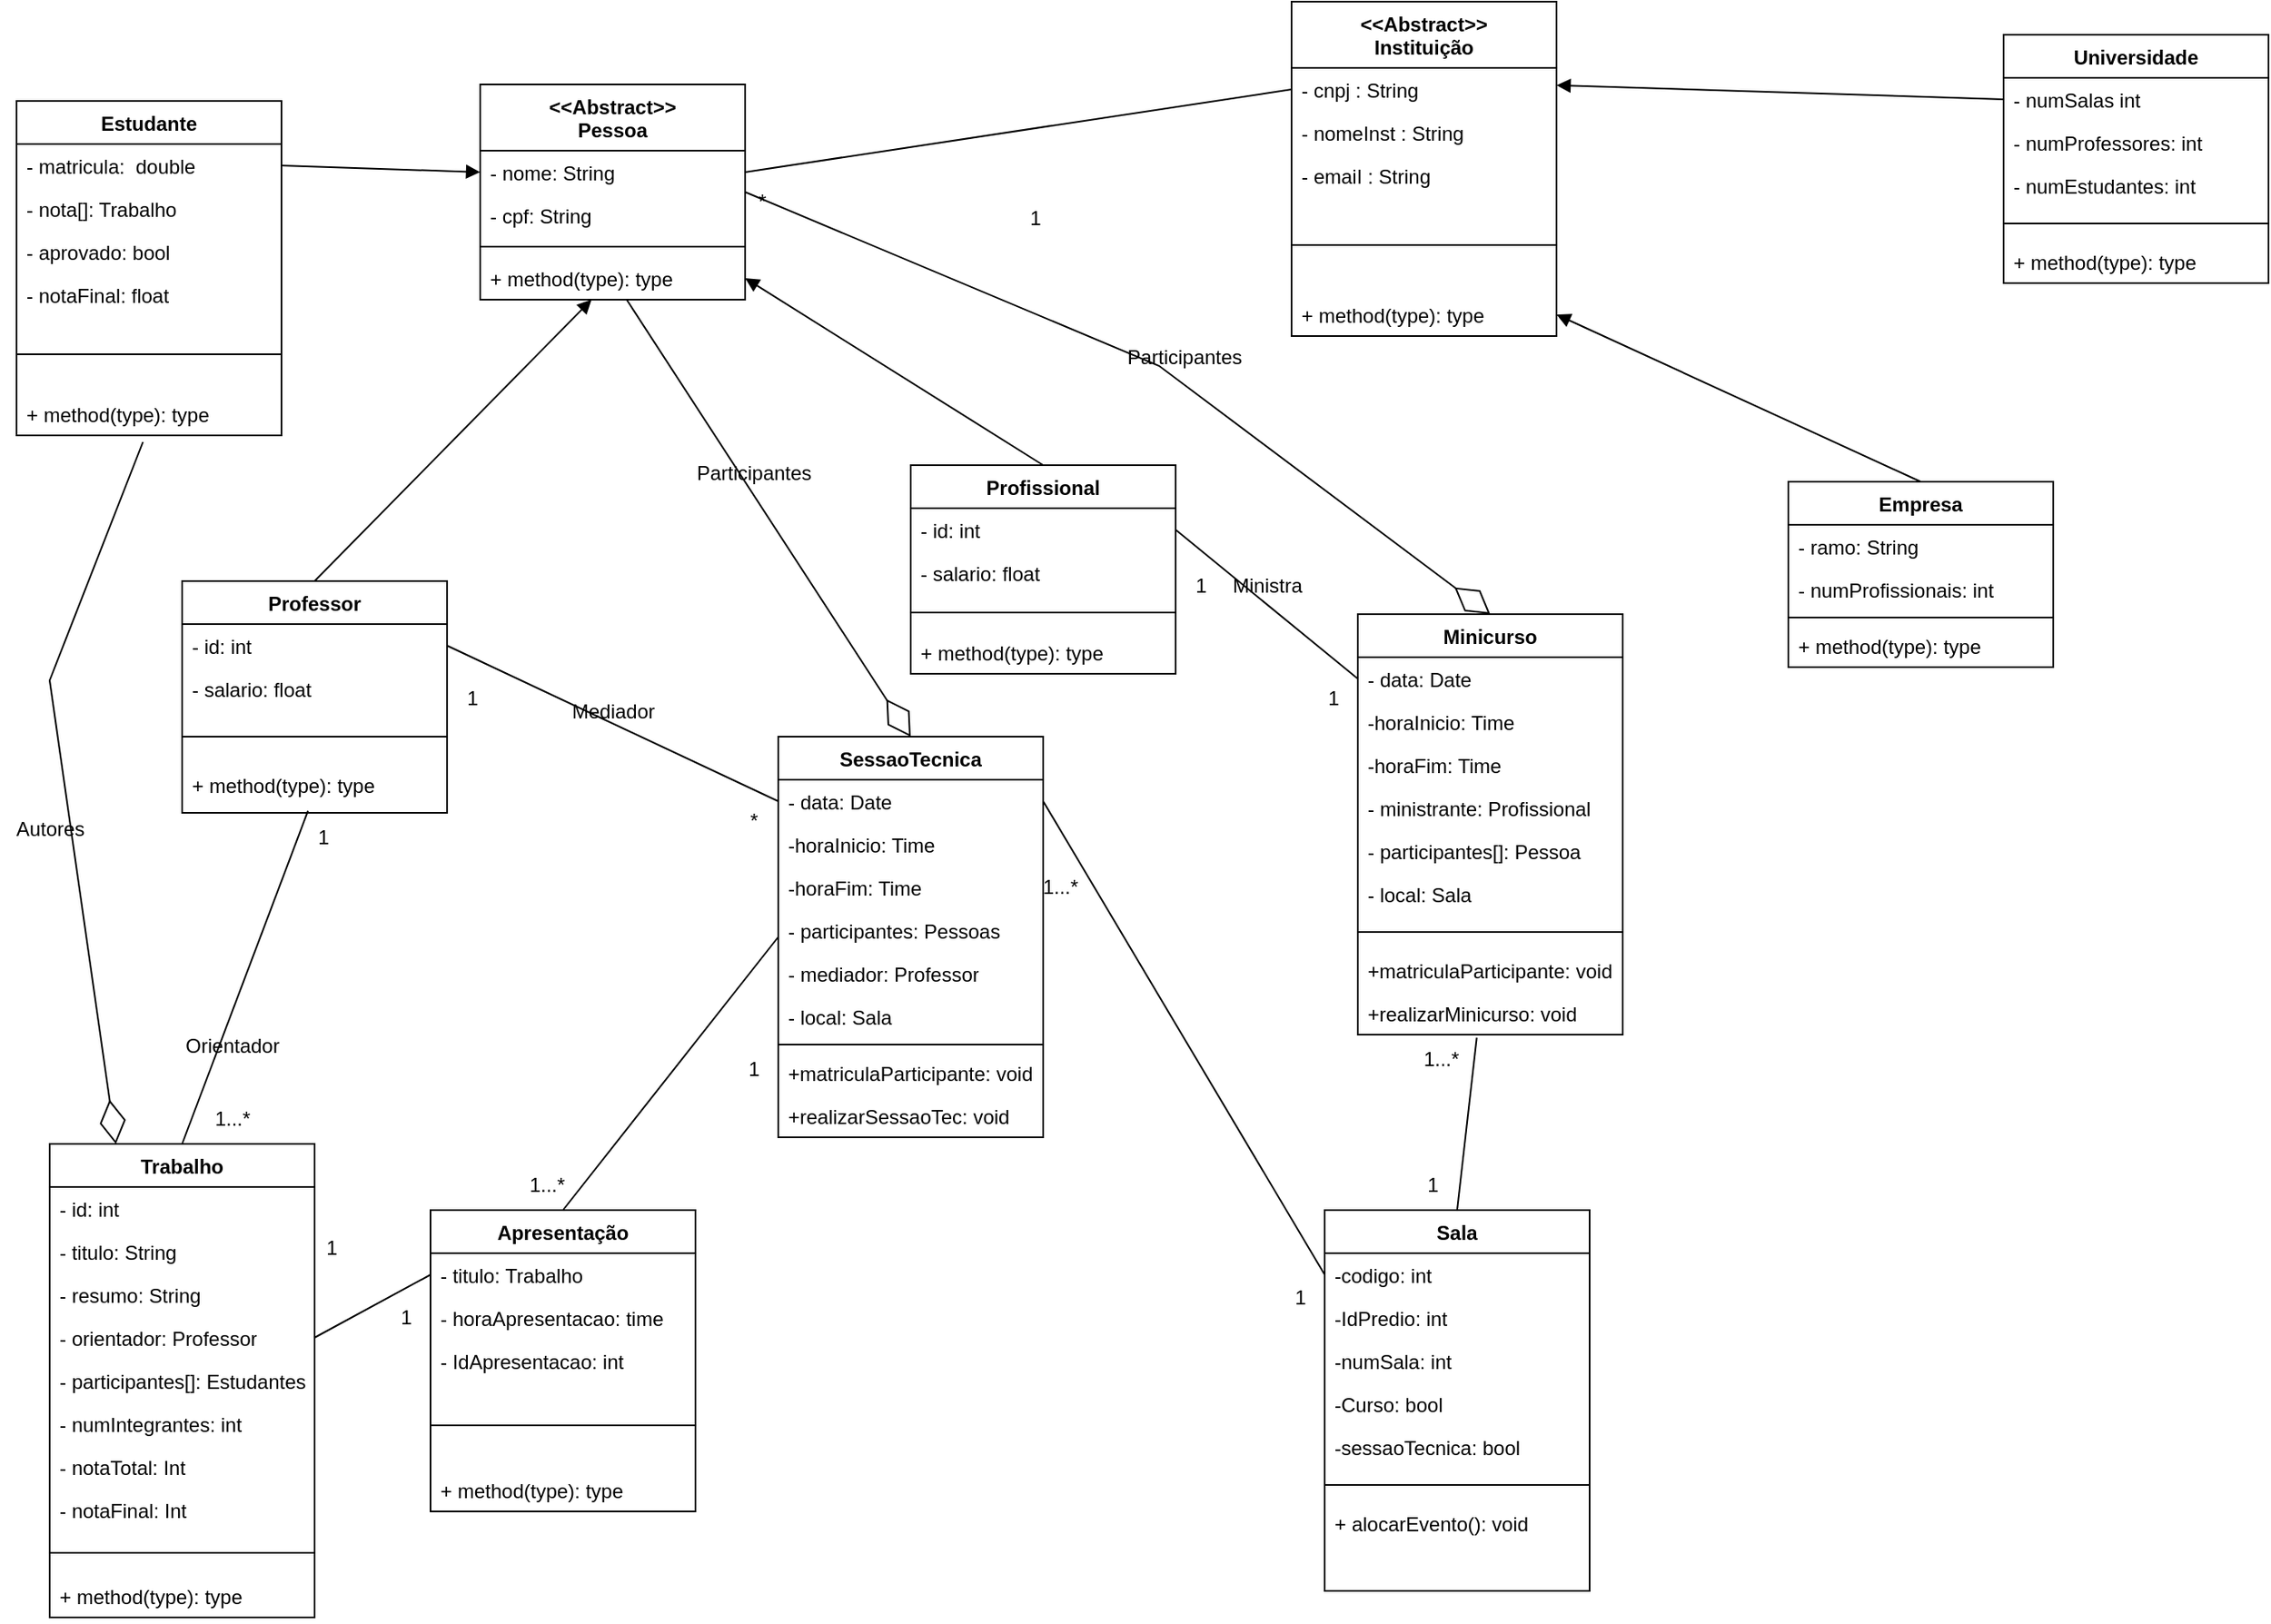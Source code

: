 <mxfile version="22.0.2" type="device">
  <diagram name="Page-1" id="eTLVjmlA0gTimV1xpl0i">
    <mxGraphModel dx="862" dy="397" grid="1" gridSize="10" guides="1" tooltips="1" connect="1" arrows="1" fold="1" page="1" pageScale="1" pageWidth="850" pageHeight="1100" math="0" shadow="0">
      <root>
        <mxCell id="0" />
        <mxCell id="1" parent="0" />
        <mxCell id="lIYE2rLKC7FHEJGWnlI1-2" value="&amp;lt;&amp;lt;Abstract&amp;gt;&amp;gt;&lt;br&gt;Pessoa" style="swimlane;fontStyle=1;align=center;verticalAlign=top;childLayout=stackLayout;horizontal=1;startSize=40;horizontalStack=0;resizeParent=1;resizeParentMax=0;resizeLast=0;collapsible=1;marginBottom=0;whiteSpace=wrap;html=1;" parent="1" vertex="1">
          <mxGeometry x="290" y="70" width="160" height="130" as="geometry" />
        </mxCell>
        <mxCell id="lIYE2rLKC7FHEJGWnlI1-3" value="- nome: String" style="text;strokeColor=none;fillColor=none;align=left;verticalAlign=top;spacingLeft=4;spacingRight=4;overflow=hidden;rotatable=0;points=[[0,0.5],[1,0.5]];portConstraint=eastwest;whiteSpace=wrap;html=1;" parent="lIYE2rLKC7FHEJGWnlI1-2" vertex="1">
          <mxGeometry y="40" width="160" height="26" as="geometry" />
        </mxCell>
        <mxCell id="lIYE2rLKC7FHEJGWnlI1-105" value="- cpf: String" style="text;strokeColor=none;fillColor=none;align=left;verticalAlign=top;spacingLeft=4;spacingRight=4;overflow=hidden;rotatable=0;points=[[0,0.5],[1,0.5]];portConstraint=eastwest;whiteSpace=wrap;html=1;" parent="lIYE2rLKC7FHEJGWnlI1-2" vertex="1">
          <mxGeometry y="66" width="160" height="26" as="geometry" />
        </mxCell>
        <mxCell id="lIYE2rLKC7FHEJGWnlI1-4" value="" style="line;strokeWidth=1;fillColor=none;align=left;verticalAlign=middle;spacingTop=-1;spacingLeft=3;spacingRight=3;rotatable=0;labelPosition=right;points=[];portConstraint=eastwest;strokeColor=inherit;" parent="lIYE2rLKC7FHEJGWnlI1-2" vertex="1">
          <mxGeometry y="92" width="160" height="12" as="geometry" />
        </mxCell>
        <mxCell id="lIYE2rLKC7FHEJGWnlI1-5" value="+ method(type): type" style="text;strokeColor=none;fillColor=none;align=left;verticalAlign=top;spacingLeft=4;spacingRight=4;overflow=hidden;rotatable=0;points=[[0,0.5],[1,0.5]];portConstraint=eastwest;whiteSpace=wrap;html=1;" parent="lIYE2rLKC7FHEJGWnlI1-2" vertex="1">
          <mxGeometry y="104" width="160" height="26" as="geometry" />
        </mxCell>
        <mxCell id="lIYE2rLKC7FHEJGWnlI1-6" value="Professor" style="swimlane;fontStyle=1;align=center;verticalAlign=top;childLayout=stackLayout;horizontal=1;startSize=26;horizontalStack=0;resizeParent=1;resizeParentMax=0;resizeLast=0;collapsible=1;marginBottom=0;whiteSpace=wrap;html=1;" parent="1" vertex="1">
          <mxGeometry x="110" y="370" width="160" height="140" as="geometry" />
        </mxCell>
        <mxCell id="lIYE2rLKC7FHEJGWnlI1-7" value="- id: int" style="text;strokeColor=none;fillColor=none;align=left;verticalAlign=top;spacingLeft=4;spacingRight=4;overflow=hidden;rotatable=0;points=[[0,0.5],[1,0.5]];portConstraint=eastwest;whiteSpace=wrap;html=1;" parent="lIYE2rLKC7FHEJGWnlI1-6" vertex="1">
          <mxGeometry y="26" width="160" height="26" as="geometry" />
        </mxCell>
        <mxCell id="lIYE2rLKC7FHEJGWnlI1-109" value="- salario: float" style="text;strokeColor=none;fillColor=none;align=left;verticalAlign=top;spacingLeft=4;spacingRight=4;overflow=hidden;rotatable=0;points=[[0,0.5],[1,0.5]];portConstraint=eastwest;whiteSpace=wrap;html=1;" parent="lIYE2rLKC7FHEJGWnlI1-6" vertex="1">
          <mxGeometry y="52" width="160" height="26" as="geometry" />
        </mxCell>
        <mxCell id="lIYE2rLKC7FHEJGWnlI1-8" value="" style="line;strokeWidth=1;fillColor=none;align=left;verticalAlign=middle;spacingTop=-1;spacingLeft=3;spacingRight=3;rotatable=0;labelPosition=right;points=[];portConstraint=eastwest;strokeColor=inherit;" parent="lIYE2rLKC7FHEJGWnlI1-6" vertex="1">
          <mxGeometry y="78" width="160" height="32" as="geometry" />
        </mxCell>
        <mxCell id="lIYE2rLKC7FHEJGWnlI1-9" value="+ method(type): type" style="text;strokeColor=none;fillColor=none;align=left;verticalAlign=top;spacingLeft=4;spacingRight=4;overflow=hidden;rotatable=0;points=[[0,0.5],[1,0.5]];portConstraint=eastwest;whiteSpace=wrap;html=1;" parent="lIYE2rLKC7FHEJGWnlI1-6" vertex="1">
          <mxGeometry y="110" width="160" height="30" as="geometry" />
        </mxCell>
        <mxCell id="lIYE2rLKC7FHEJGWnlI1-10" value="Profissional" style="swimlane;fontStyle=1;align=center;verticalAlign=top;childLayout=stackLayout;horizontal=1;startSize=26;horizontalStack=0;resizeParent=1;resizeParentMax=0;resizeLast=0;collapsible=1;marginBottom=0;whiteSpace=wrap;html=1;" parent="1" vertex="1">
          <mxGeometry x="550" y="300" width="160" height="126" as="geometry" />
        </mxCell>
        <mxCell id="lIYE2rLKC7FHEJGWnlI1-11" value="- id: int" style="text;strokeColor=none;fillColor=none;align=left;verticalAlign=top;spacingLeft=4;spacingRight=4;overflow=hidden;rotatable=0;points=[[0,0.5],[1,0.5]];portConstraint=eastwest;whiteSpace=wrap;html=1;" parent="lIYE2rLKC7FHEJGWnlI1-10" vertex="1">
          <mxGeometry y="26" width="160" height="26" as="geometry" />
        </mxCell>
        <mxCell id="lIYE2rLKC7FHEJGWnlI1-128" value="- salario: float" style="text;strokeColor=none;fillColor=none;align=left;verticalAlign=top;spacingLeft=4;spacingRight=4;overflow=hidden;rotatable=0;points=[[0,0.5],[1,0.5]];portConstraint=eastwest;whiteSpace=wrap;html=1;" parent="lIYE2rLKC7FHEJGWnlI1-10" vertex="1">
          <mxGeometry y="52" width="160" height="26" as="geometry" />
        </mxCell>
        <mxCell id="lIYE2rLKC7FHEJGWnlI1-12" value="" style="line;strokeWidth=1;fillColor=none;align=left;verticalAlign=middle;spacingTop=-1;spacingLeft=3;spacingRight=3;rotatable=0;labelPosition=right;points=[];portConstraint=eastwest;strokeColor=inherit;" parent="lIYE2rLKC7FHEJGWnlI1-10" vertex="1">
          <mxGeometry y="78" width="160" height="22" as="geometry" />
        </mxCell>
        <mxCell id="lIYE2rLKC7FHEJGWnlI1-13" value="+ method(type): type" style="text;strokeColor=none;fillColor=none;align=left;verticalAlign=top;spacingLeft=4;spacingRight=4;overflow=hidden;rotatable=0;points=[[0,0.5],[1,0.5]];portConstraint=eastwest;whiteSpace=wrap;html=1;" parent="lIYE2rLKC7FHEJGWnlI1-10" vertex="1">
          <mxGeometry y="100" width="160" height="26" as="geometry" />
        </mxCell>
        <mxCell id="lIYE2rLKC7FHEJGWnlI1-14" value="Universidade" style="swimlane;fontStyle=1;align=center;verticalAlign=top;childLayout=stackLayout;horizontal=1;startSize=26;horizontalStack=0;resizeParent=1;resizeParentMax=0;resizeLast=0;collapsible=1;marginBottom=0;whiteSpace=wrap;html=1;" parent="1" vertex="1">
          <mxGeometry x="1210" y="40" width="160" height="150" as="geometry" />
        </mxCell>
        <mxCell id="lIYE2rLKC7FHEJGWnlI1-15" value="- numSalas int" style="text;strokeColor=none;fillColor=none;align=left;verticalAlign=top;spacingLeft=4;spacingRight=4;overflow=hidden;rotatable=0;points=[[0,0.5],[1,0.5]];portConstraint=eastwest;whiteSpace=wrap;html=1;" parent="lIYE2rLKC7FHEJGWnlI1-14" vertex="1">
          <mxGeometry y="26" width="160" height="26" as="geometry" />
        </mxCell>
        <mxCell id="dNc6Di38Mwx5fTv3wWTV-5" value="- numProfessores: int" style="text;strokeColor=none;fillColor=none;align=left;verticalAlign=top;spacingLeft=4;spacingRight=4;overflow=hidden;rotatable=0;points=[[0,0.5],[1,0.5]];portConstraint=eastwest;whiteSpace=wrap;html=1;" vertex="1" parent="lIYE2rLKC7FHEJGWnlI1-14">
          <mxGeometry y="52" width="160" height="26" as="geometry" />
        </mxCell>
        <mxCell id="dNc6Di38Mwx5fTv3wWTV-8" value="- numEstudantes: int" style="text;strokeColor=none;fillColor=none;align=left;verticalAlign=top;spacingLeft=4;spacingRight=4;overflow=hidden;rotatable=0;points=[[0,0.5],[1,0.5]];portConstraint=eastwest;whiteSpace=wrap;html=1;" vertex="1" parent="lIYE2rLKC7FHEJGWnlI1-14">
          <mxGeometry y="78" width="160" height="26" as="geometry" />
        </mxCell>
        <mxCell id="lIYE2rLKC7FHEJGWnlI1-16" value="" style="line;strokeWidth=1;fillColor=none;align=left;verticalAlign=middle;spacingTop=-1;spacingLeft=3;spacingRight=3;rotatable=0;labelPosition=right;points=[];portConstraint=eastwest;strokeColor=inherit;" parent="lIYE2rLKC7FHEJGWnlI1-14" vertex="1">
          <mxGeometry y="104" width="160" height="20" as="geometry" />
        </mxCell>
        <mxCell id="lIYE2rLKC7FHEJGWnlI1-17" value="+ method(type): type" style="text;strokeColor=none;fillColor=none;align=left;verticalAlign=top;spacingLeft=4;spacingRight=4;overflow=hidden;rotatable=0;points=[[0,0.5],[1,0.5]];portConstraint=eastwest;whiteSpace=wrap;html=1;" parent="lIYE2rLKC7FHEJGWnlI1-14" vertex="1">
          <mxGeometry y="124" width="160" height="26" as="geometry" />
        </mxCell>
        <mxCell id="lIYE2rLKC7FHEJGWnlI1-18" value="Minicurso" style="swimlane;fontStyle=1;align=center;verticalAlign=top;childLayout=stackLayout;horizontal=1;startSize=26;horizontalStack=0;resizeParent=1;resizeParentMax=0;resizeLast=0;collapsible=1;marginBottom=0;whiteSpace=wrap;html=1;" parent="1" vertex="1">
          <mxGeometry x="820" y="390" width="160" height="254" as="geometry" />
        </mxCell>
        <mxCell id="lIYE2rLKC7FHEJGWnlI1-129" value="- data: Date" style="text;strokeColor=none;fillColor=none;align=left;verticalAlign=top;spacingLeft=4;spacingRight=4;overflow=hidden;rotatable=0;points=[[0,0.5],[1,0.5]];portConstraint=eastwest;whiteSpace=wrap;html=1;" parent="lIYE2rLKC7FHEJGWnlI1-18" vertex="1">
          <mxGeometry y="26" width="160" height="26" as="geometry" />
        </mxCell>
        <mxCell id="lIYE2rLKC7FHEJGWnlI1-130" value="-horaInicio: Time" style="text;strokeColor=none;fillColor=none;align=left;verticalAlign=top;spacingLeft=4;spacingRight=4;overflow=hidden;rotatable=0;points=[[0,0.5],[1,0.5]];portConstraint=eastwest;whiteSpace=wrap;html=1;" parent="lIYE2rLKC7FHEJGWnlI1-18" vertex="1">
          <mxGeometry y="52" width="160" height="26" as="geometry" />
        </mxCell>
        <mxCell id="lIYE2rLKC7FHEJGWnlI1-131" value="-horaFim: Time" style="text;strokeColor=none;fillColor=none;align=left;verticalAlign=top;spacingLeft=4;spacingRight=4;overflow=hidden;rotatable=0;points=[[0,0.5],[1,0.5]];portConstraint=eastwest;whiteSpace=wrap;html=1;" parent="lIYE2rLKC7FHEJGWnlI1-18" vertex="1">
          <mxGeometry y="78" width="160" height="26" as="geometry" />
        </mxCell>
        <mxCell id="lIYE2rLKC7FHEJGWnlI1-132" value="- ministrante: Profissional" style="text;strokeColor=none;fillColor=none;align=left;verticalAlign=top;spacingLeft=4;spacingRight=4;overflow=hidden;rotatable=0;points=[[0,0.5],[1,0.5]];portConstraint=eastwest;whiteSpace=wrap;html=1;" parent="lIYE2rLKC7FHEJGWnlI1-18" vertex="1">
          <mxGeometry y="104" width="160" height="26" as="geometry" />
        </mxCell>
        <mxCell id="lIYE2rLKC7FHEJGWnlI1-133" value="- participantes[]: Pessoa" style="text;strokeColor=none;fillColor=none;align=left;verticalAlign=top;spacingLeft=4;spacingRight=4;overflow=hidden;rotatable=0;points=[[0,0.5],[1,0.5]];portConstraint=eastwest;whiteSpace=wrap;html=1;" parent="lIYE2rLKC7FHEJGWnlI1-18" vertex="1">
          <mxGeometry y="130" width="160" height="26" as="geometry" />
        </mxCell>
        <mxCell id="dNc6Di38Mwx5fTv3wWTV-13" value="- local: Sala" style="text;strokeColor=none;fillColor=none;align=left;verticalAlign=top;spacingLeft=4;spacingRight=4;overflow=hidden;rotatable=0;points=[[0,0.5],[1,0.5]];portConstraint=eastwest;whiteSpace=wrap;html=1;" vertex="1" parent="lIYE2rLKC7FHEJGWnlI1-18">
          <mxGeometry y="156" width="160" height="26" as="geometry" />
        </mxCell>
        <mxCell id="lIYE2rLKC7FHEJGWnlI1-20" value="" style="line;strokeWidth=1;fillColor=none;align=left;verticalAlign=middle;spacingTop=-1;spacingLeft=3;spacingRight=3;rotatable=0;labelPosition=right;points=[];portConstraint=eastwest;strokeColor=inherit;" parent="lIYE2rLKC7FHEJGWnlI1-18" vertex="1">
          <mxGeometry y="182" width="160" height="20" as="geometry" />
        </mxCell>
        <mxCell id="lIYE2rLKC7FHEJGWnlI1-21" value="+matriculaParticipante: void" style="text;strokeColor=none;fillColor=none;align=left;verticalAlign=top;spacingLeft=4;spacingRight=4;overflow=hidden;rotatable=0;points=[[0,0.5],[1,0.5]];portConstraint=eastwest;whiteSpace=wrap;html=1;" parent="lIYE2rLKC7FHEJGWnlI1-18" vertex="1">
          <mxGeometry y="202" width="160" height="26" as="geometry" />
        </mxCell>
        <mxCell id="dNc6Di38Mwx5fTv3wWTV-10" value="+realizarMinicurso: void" style="text;strokeColor=none;fillColor=none;align=left;verticalAlign=top;spacingLeft=4;spacingRight=4;overflow=hidden;rotatable=0;points=[[0,0.5],[1,0.5]];portConstraint=eastwest;whiteSpace=wrap;html=1;" vertex="1" parent="lIYE2rLKC7FHEJGWnlI1-18">
          <mxGeometry y="228" width="160" height="26" as="geometry" />
        </mxCell>
        <mxCell id="lIYE2rLKC7FHEJGWnlI1-22" value="Sala" style="swimlane;fontStyle=1;align=center;verticalAlign=top;childLayout=stackLayout;horizontal=1;startSize=26;horizontalStack=0;resizeParent=1;resizeParentMax=0;resizeLast=0;collapsible=1;marginBottom=0;whiteSpace=wrap;html=1;" parent="1" vertex="1">
          <mxGeometry x="800" y="750" width="160" height="230" as="geometry" />
        </mxCell>
        <mxCell id="lIYE2rLKC7FHEJGWnlI1-23" value="-codigo: int" style="text;strokeColor=none;fillColor=none;align=left;verticalAlign=top;spacingLeft=4;spacingRight=4;overflow=hidden;rotatable=0;points=[[0,0.5],[1,0.5]];portConstraint=eastwest;whiteSpace=wrap;html=1;" parent="lIYE2rLKC7FHEJGWnlI1-22" vertex="1">
          <mxGeometry y="26" width="160" height="26" as="geometry" />
        </mxCell>
        <mxCell id="dNc6Di38Mwx5fTv3wWTV-1" value="-IdPredio: int" style="text;strokeColor=none;fillColor=none;align=left;verticalAlign=top;spacingLeft=4;spacingRight=4;overflow=hidden;rotatable=0;points=[[0,0.5],[1,0.5]];portConstraint=eastwest;whiteSpace=wrap;html=1;" vertex="1" parent="lIYE2rLKC7FHEJGWnlI1-22">
          <mxGeometry y="52" width="160" height="26" as="geometry" />
        </mxCell>
        <mxCell id="dNc6Di38Mwx5fTv3wWTV-15" value="-numSala: int" style="text;strokeColor=none;fillColor=none;align=left;verticalAlign=top;spacingLeft=4;spacingRight=4;overflow=hidden;rotatable=0;points=[[0,0.5],[1,0.5]];portConstraint=eastwest;whiteSpace=wrap;html=1;" vertex="1" parent="lIYE2rLKC7FHEJGWnlI1-22">
          <mxGeometry y="78" width="160" height="26" as="geometry" />
        </mxCell>
        <mxCell id="dNc6Di38Mwx5fTv3wWTV-3" value="-Curso: bool" style="text;strokeColor=none;fillColor=none;align=left;verticalAlign=top;spacingLeft=4;spacingRight=4;overflow=hidden;rotatable=0;points=[[0,0.5],[1,0.5]];portConstraint=eastwest;whiteSpace=wrap;html=1;" vertex="1" parent="lIYE2rLKC7FHEJGWnlI1-22">
          <mxGeometry y="104" width="160" height="26" as="geometry" />
        </mxCell>
        <mxCell id="dNc6Di38Mwx5fTv3wWTV-12" value="-sessaoTecnica: bool" style="text;strokeColor=none;fillColor=none;align=left;verticalAlign=top;spacingLeft=4;spacingRight=4;overflow=hidden;rotatable=0;points=[[0,0.5],[1,0.5]];portConstraint=eastwest;whiteSpace=wrap;html=1;" vertex="1" parent="lIYE2rLKC7FHEJGWnlI1-22">
          <mxGeometry y="130" width="160" height="26" as="geometry" />
        </mxCell>
        <mxCell id="lIYE2rLKC7FHEJGWnlI1-24" value="" style="line;strokeWidth=1;fillColor=none;align=left;verticalAlign=middle;spacingTop=-1;spacingLeft=3;spacingRight=3;rotatable=0;labelPosition=right;points=[];portConstraint=eastwest;strokeColor=inherit;" parent="lIYE2rLKC7FHEJGWnlI1-22" vertex="1">
          <mxGeometry y="156" width="160" height="20" as="geometry" />
        </mxCell>
        <mxCell id="lIYE2rLKC7FHEJGWnlI1-25" value="+ alocarEvento(): void" style="text;strokeColor=none;fillColor=none;align=left;verticalAlign=top;spacingLeft=4;spacingRight=4;overflow=hidden;rotatable=0;points=[[0,0.5],[1,0.5]];portConstraint=eastwest;whiteSpace=wrap;html=1;" parent="lIYE2rLKC7FHEJGWnlI1-22" vertex="1">
          <mxGeometry y="176" width="160" height="54" as="geometry" />
        </mxCell>
        <mxCell id="lIYE2rLKC7FHEJGWnlI1-26" value="Empresa" style="swimlane;fontStyle=1;align=center;verticalAlign=top;childLayout=stackLayout;horizontal=1;startSize=26;horizontalStack=0;resizeParent=1;resizeParentMax=0;resizeLast=0;collapsible=1;marginBottom=0;whiteSpace=wrap;html=1;" parent="1" vertex="1">
          <mxGeometry x="1080" y="310" width="160" height="112" as="geometry" />
        </mxCell>
        <mxCell id="lIYE2rLKC7FHEJGWnlI1-27" value="- ramo: String" style="text;strokeColor=none;fillColor=none;align=left;verticalAlign=top;spacingLeft=4;spacingRight=4;overflow=hidden;rotatable=0;points=[[0,0.5],[1,0.5]];portConstraint=eastwest;whiteSpace=wrap;html=1;" parent="lIYE2rLKC7FHEJGWnlI1-26" vertex="1">
          <mxGeometry y="26" width="160" height="26" as="geometry" />
        </mxCell>
        <mxCell id="dNc6Di38Mwx5fTv3wWTV-9" value="- numProfissionais: int" style="text;strokeColor=none;fillColor=none;align=left;verticalAlign=top;spacingLeft=4;spacingRight=4;overflow=hidden;rotatable=0;points=[[0,0.5],[1,0.5]];portConstraint=eastwest;whiteSpace=wrap;html=1;" vertex="1" parent="lIYE2rLKC7FHEJGWnlI1-26">
          <mxGeometry y="52" width="160" height="26" as="geometry" />
        </mxCell>
        <mxCell id="lIYE2rLKC7FHEJGWnlI1-28" value="" style="line;strokeWidth=1;fillColor=none;align=left;verticalAlign=middle;spacingTop=-1;spacingLeft=3;spacingRight=3;rotatable=0;labelPosition=right;points=[];portConstraint=eastwest;strokeColor=inherit;" parent="lIYE2rLKC7FHEJGWnlI1-26" vertex="1">
          <mxGeometry y="78" width="160" height="8" as="geometry" />
        </mxCell>
        <mxCell id="lIYE2rLKC7FHEJGWnlI1-29" value="+ method(type): type" style="text;strokeColor=none;fillColor=none;align=left;verticalAlign=top;spacingLeft=4;spacingRight=4;overflow=hidden;rotatable=0;points=[[0,0.5],[1,0.5]];portConstraint=eastwest;whiteSpace=wrap;html=1;" parent="lIYE2rLKC7FHEJGWnlI1-26" vertex="1">
          <mxGeometry y="86" width="160" height="26" as="geometry" />
        </mxCell>
        <mxCell id="lIYE2rLKC7FHEJGWnlI1-34" value="Estudante" style="swimlane;fontStyle=1;align=center;verticalAlign=top;childLayout=stackLayout;horizontal=1;startSize=26;horizontalStack=0;resizeParent=1;resizeParentMax=0;resizeLast=0;collapsible=1;marginBottom=0;whiteSpace=wrap;html=1;" parent="1" vertex="1">
          <mxGeometry x="10" y="80" width="160" height="202" as="geometry" />
        </mxCell>
        <mxCell id="lIYE2rLKC7FHEJGWnlI1-35" value="- matricula:&amp;nbsp; double" style="text;strokeColor=none;fillColor=none;align=left;verticalAlign=top;spacingLeft=4;spacingRight=4;overflow=hidden;rotatable=0;points=[[0,0.5],[1,0.5]];portConstraint=eastwest;whiteSpace=wrap;html=1;" parent="lIYE2rLKC7FHEJGWnlI1-34" vertex="1">
          <mxGeometry y="26" width="160" height="26" as="geometry" />
        </mxCell>
        <mxCell id="lIYE2rLKC7FHEJGWnlI1-107" value="- nota[]: Trabalho" style="text;strokeColor=none;fillColor=none;align=left;verticalAlign=top;spacingLeft=4;spacingRight=4;overflow=hidden;rotatable=0;points=[[0,0.5],[1,0.5]];portConstraint=eastwest;whiteSpace=wrap;html=1;" parent="lIYE2rLKC7FHEJGWnlI1-34" vertex="1">
          <mxGeometry y="52" width="160" height="26" as="geometry" />
        </mxCell>
        <mxCell id="lIYE2rLKC7FHEJGWnlI1-108" value="- aprovado: bool" style="text;strokeColor=none;fillColor=none;align=left;verticalAlign=top;spacingLeft=4;spacingRight=4;overflow=hidden;rotatable=0;points=[[0,0.5],[1,0.5]];portConstraint=eastwest;whiteSpace=wrap;html=1;" parent="lIYE2rLKC7FHEJGWnlI1-34" vertex="1">
          <mxGeometry y="78" width="160" height="26" as="geometry" />
        </mxCell>
        <mxCell id="lIYE2rLKC7FHEJGWnlI1-116" value="- notaFinal: float" style="text;strokeColor=none;fillColor=none;align=left;verticalAlign=top;spacingLeft=4;spacingRight=4;overflow=hidden;rotatable=0;points=[[0,0.5],[1,0.5]];portConstraint=eastwest;whiteSpace=wrap;html=1;" parent="lIYE2rLKC7FHEJGWnlI1-34" vertex="1">
          <mxGeometry y="104" width="160" height="26" as="geometry" />
        </mxCell>
        <mxCell id="lIYE2rLKC7FHEJGWnlI1-36" value="" style="line;strokeWidth=1;fillColor=none;align=left;verticalAlign=middle;spacingTop=-1;spacingLeft=3;spacingRight=3;rotatable=0;labelPosition=right;points=[];portConstraint=eastwest;strokeColor=inherit;" parent="lIYE2rLKC7FHEJGWnlI1-34" vertex="1">
          <mxGeometry y="130" width="160" height="46" as="geometry" />
        </mxCell>
        <mxCell id="lIYE2rLKC7FHEJGWnlI1-37" value="+ method(type): type" style="text;strokeColor=none;fillColor=none;align=left;verticalAlign=top;spacingLeft=4;spacingRight=4;overflow=hidden;rotatable=0;points=[[0,0.5],[1,0.5]];portConstraint=eastwest;whiteSpace=wrap;html=1;" parent="lIYE2rLKC7FHEJGWnlI1-34" vertex="1">
          <mxGeometry y="176" width="160" height="26" as="geometry" />
        </mxCell>
        <mxCell id="lIYE2rLKC7FHEJGWnlI1-38" value="&amp;lt;&amp;lt;Abstract&amp;gt;&amp;gt;&lt;br&gt;Instituição" style="swimlane;fontStyle=1;align=center;verticalAlign=top;childLayout=stackLayout;horizontal=1;startSize=40;horizontalStack=0;resizeParent=1;resizeParentMax=0;resizeLast=0;collapsible=1;marginBottom=0;whiteSpace=wrap;html=1;" parent="1" vertex="1">
          <mxGeometry x="780" y="20" width="160" height="202" as="geometry" />
        </mxCell>
        <mxCell id="lIYE2rLKC7FHEJGWnlI1-39" value="- cnpj : String" style="text;strokeColor=none;fillColor=none;align=left;verticalAlign=top;spacingLeft=4;spacingRight=4;overflow=hidden;rotatable=0;points=[[0,0.5],[1,0.5]];portConstraint=eastwest;whiteSpace=wrap;html=1;" parent="lIYE2rLKC7FHEJGWnlI1-38" vertex="1">
          <mxGeometry y="40" width="160" height="26" as="geometry" />
        </mxCell>
        <mxCell id="lIYE2rLKC7FHEJGWnlI1-103" value="- nomeInst : String" style="text;strokeColor=none;fillColor=none;align=left;verticalAlign=top;spacingLeft=4;spacingRight=4;overflow=hidden;rotatable=0;points=[[0,0.5],[1,0.5]];portConstraint=eastwest;whiteSpace=wrap;html=1;" parent="lIYE2rLKC7FHEJGWnlI1-38" vertex="1">
          <mxGeometry y="66" width="160" height="26" as="geometry" />
        </mxCell>
        <mxCell id="dNc6Di38Mwx5fTv3wWTV-4" value="- emaiI : String" style="text;strokeColor=none;fillColor=none;align=left;verticalAlign=top;spacingLeft=4;spacingRight=4;overflow=hidden;rotatable=0;points=[[0,0.5],[1,0.5]];portConstraint=eastwest;whiteSpace=wrap;html=1;" vertex="1" parent="lIYE2rLKC7FHEJGWnlI1-38">
          <mxGeometry y="92" width="160" height="26" as="geometry" />
        </mxCell>
        <mxCell id="lIYE2rLKC7FHEJGWnlI1-40" value="" style="line;strokeWidth=1;fillColor=none;align=left;verticalAlign=middle;spacingTop=-1;spacingLeft=3;spacingRight=3;rotatable=0;labelPosition=right;points=[];portConstraint=eastwest;strokeColor=inherit;" parent="lIYE2rLKC7FHEJGWnlI1-38" vertex="1">
          <mxGeometry y="118" width="160" height="58" as="geometry" />
        </mxCell>
        <mxCell id="lIYE2rLKC7FHEJGWnlI1-41" value="+ method(type): type" style="text;strokeColor=none;fillColor=none;align=left;verticalAlign=top;spacingLeft=4;spacingRight=4;overflow=hidden;rotatable=0;points=[[0,0.5],[1,0.5]];portConstraint=eastwest;whiteSpace=wrap;html=1;" parent="lIYE2rLKC7FHEJGWnlI1-38" vertex="1">
          <mxGeometry y="176" width="160" height="26" as="geometry" />
        </mxCell>
        <mxCell id="lIYE2rLKC7FHEJGWnlI1-50" value="Trabalho" style="swimlane;fontStyle=1;align=center;verticalAlign=top;childLayout=stackLayout;horizontal=1;startSize=26;horizontalStack=0;resizeParent=1;resizeParentMax=0;resizeLast=0;collapsible=1;marginBottom=0;whiteSpace=wrap;html=1;" parent="1" vertex="1">
          <mxGeometry x="30" y="710" width="160" height="286" as="geometry" />
        </mxCell>
        <mxCell id="lIYE2rLKC7FHEJGWnlI1-119" value="- id: int" style="text;strokeColor=none;fillColor=none;align=left;verticalAlign=top;spacingLeft=4;spacingRight=4;overflow=hidden;rotatable=0;points=[[0,0.5],[1,0.5]];portConstraint=eastwest;whiteSpace=wrap;html=1;" parent="lIYE2rLKC7FHEJGWnlI1-50" vertex="1">
          <mxGeometry y="26" width="160" height="26" as="geometry" />
        </mxCell>
        <mxCell id="lIYE2rLKC7FHEJGWnlI1-120" value="- titulo: String" style="text;strokeColor=none;fillColor=none;align=left;verticalAlign=top;spacingLeft=4;spacingRight=4;overflow=hidden;rotatable=0;points=[[0,0.5],[1,0.5]];portConstraint=eastwest;whiteSpace=wrap;html=1;" parent="lIYE2rLKC7FHEJGWnlI1-50" vertex="1">
          <mxGeometry y="52" width="160" height="26" as="geometry" />
        </mxCell>
        <mxCell id="lIYE2rLKC7FHEJGWnlI1-121" value="- resumo: String" style="text;strokeColor=none;fillColor=none;align=left;verticalAlign=top;spacingLeft=4;spacingRight=4;overflow=hidden;rotatable=0;points=[[0,0.5],[1,0.5]];portConstraint=eastwest;whiteSpace=wrap;html=1;" parent="lIYE2rLKC7FHEJGWnlI1-50" vertex="1">
          <mxGeometry y="78" width="160" height="26" as="geometry" />
        </mxCell>
        <mxCell id="lIYE2rLKC7FHEJGWnlI1-51" value="- orientador: Professor" style="text;strokeColor=none;fillColor=none;align=left;verticalAlign=top;spacingLeft=4;spacingRight=4;overflow=hidden;rotatable=0;points=[[0,0.5],[1,0.5]];portConstraint=eastwest;whiteSpace=wrap;html=1;" parent="lIYE2rLKC7FHEJGWnlI1-50" vertex="1">
          <mxGeometry y="104" width="160" height="26" as="geometry" />
        </mxCell>
        <mxCell id="lIYE2rLKC7FHEJGWnlI1-112" value="- participantes[]: Estudantes" style="text;strokeColor=none;fillColor=none;align=left;verticalAlign=top;spacingLeft=4;spacingRight=4;overflow=hidden;rotatable=0;points=[[0,0.5],[1,0.5]];portConstraint=eastwest;whiteSpace=wrap;html=1;" parent="lIYE2rLKC7FHEJGWnlI1-50" vertex="1">
          <mxGeometry y="130" width="160" height="26" as="geometry" />
        </mxCell>
        <mxCell id="lIYE2rLKC7FHEJGWnlI1-113" value="- numIntegrantes: int" style="text;strokeColor=none;fillColor=none;align=left;verticalAlign=top;spacingLeft=4;spacingRight=4;overflow=hidden;rotatable=0;points=[[0,0.5],[1,0.5]];portConstraint=eastwest;whiteSpace=wrap;html=1;" parent="lIYE2rLKC7FHEJGWnlI1-50" vertex="1">
          <mxGeometry y="156" width="160" height="26" as="geometry" />
        </mxCell>
        <mxCell id="lIYE2rLKC7FHEJGWnlI1-114" value="- notaTotal: Int" style="text;strokeColor=none;fillColor=none;align=left;verticalAlign=top;spacingLeft=4;spacingRight=4;overflow=hidden;rotatable=0;points=[[0,0.5],[1,0.5]];portConstraint=eastwest;whiteSpace=wrap;html=1;" parent="lIYE2rLKC7FHEJGWnlI1-50" vertex="1">
          <mxGeometry y="182" width="160" height="26" as="geometry" />
        </mxCell>
        <mxCell id="lIYE2rLKC7FHEJGWnlI1-115" value="- notaFinal: Int" style="text;strokeColor=none;fillColor=none;align=left;verticalAlign=top;spacingLeft=4;spacingRight=4;overflow=hidden;rotatable=0;points=[[0,0.5],[1,0.5]];portConstraint=eastwest;whiteSpace=wrap;html=1;" parent="lIYE2rLKC7FHEJGWnlI1-50" vertex="1">
          <mxGeometry y="208" width="160" height="26" as="geometry" />
        </mxCell>
        <mxCell id="lIYE2rLKC7FHEJGWnlI1-52" value="" style="line;strokeWidth=1;fillColor=none;align=left;verticalAlign=middle;spacingTop=-1;spacingLeft=3;spacingRight=3;rotatable=0;labelPosition=right;points=[];portConstraint=eastwest;strokeColor=inherit;" parent="lIYE2rLKC7FHEJGWnlI1-50" vertex="1">
          <mxGeometry y="234" width="160" height="26" as="geometry" />
        </mxCell>
        <mxCell id="lIYE2rLKC7FHEJGWnlI1-53" value="+ method(type): type" style="text;strokeColor=none;fillColor=none;align=left;verticalAlign=top;spacingLeft=4;spacingRight=4;overflow=hidden;rotatable=0;points=[[0,0.5],[1,0.5]];portConstraint=eastwest;whiteSpace=wrap;html=1;" parent="lIYE2rLKC7FHEJGWnlI1-50" vertex="1">
          <mxGeometry y="260" width="160" height="26" as="geometry" />
        </mxCell>
        <mxCell id="lIYE2rLKC7FHEJGWnlI1-54" value="Apresentação" style="swimlane;fontStyle=1;align=center;verticalAlign=top;childLayout=stackLayout;horizontal=1;startSize=26;horizontalStack=0;resizeParent=1;resizeParentMax=0;resizeLast=0;collapsible=1;marginBottom=0;whiteSpace=wrap;html=1;" parent="1" vertex="1">
          <mxGeometry x="260" y="750" width="160" height="182" as="geometry" />
        </mxCell>
        <mxCell id="lIYE2rLKC7FHEJGWnlI1-55" value="- titulo: Trabalho" style="text;strokeColor=none;fillColor=none;align=left;verticalAlign=top;spacingLeft=4;spacingRight=4;overflow=hidden;rotatable=0;points=[[0,0.5],[1,0.5]];portConstraint=eastwest;whiteSpace=wrap;html=1;" parent="lIYE2rLKC7FHEJGWnlI1-54" vertex="1">
          <mxGeometry y="26" width="160" height="26" as="geometry" />
        </mxCell>
        <mxCell id="lIYE2rLKC7FHEJGWnlI1-122" value="- horaApresentacao: time" style="text;strokeColor=none;fillColor=none;align=left;verticalAlign=top;spacingLeft=4;spacingRight=4;overflow=hidden;rotatable=0;points=[[0,0.5],[1,0.5]];portConstraint=eastwest;whiteSpace=wrap;html=1;" parent="lIYE2rLKC7FHEJGWnlI1-54" vertex="1">
          <mxGeometry y="52" width="160" height="26" as="geometry" />
        </mxCell>
        <mxCell id="dNc6Di38Mwx5fTv3wWTV-2" value="- IdApresentacao: int" style="text;strokeColor=none;fillColor=none;align=left;verticalAlign=top;spacingLeft=4;spacingRight=4;overflow=hidden;rotatable=0;points=[[0,0.5],[1,0.5]];portConstraint=eastwest;whiteSpace=wrap;html=1;" vertex="1" parent="lIYE2rLKC7FHEJGWnlI1-54">
          <mxGeometry y="78" width="160" height="26" as="geometry" />
        </mxCell>
        <mxCell id="lIYE2rLKC7FHEJGWnlI1-56" value="" style="line;strokeWidth=1;fillColor=none;align=left;verticalAlign=middle;spacingTop=-1;spacingLeft=3;spacingRight=3;rotatable=0;labelPosition=right;points=[];portConstraint=eastwest;strokeColor=inherit;" parent="lIYE2rLKC7FHEJGWnlI1-54" vertex="1">
          <mxGeometry y="104" width="160" height="52" as="geometry" />
        </mxCell>
        <mxCell id="lIYE2rLKC7FHEJGWnlI1-57" value="+ method(type): type" style="text;strokeColor=none;fillColor=none;align=left;verticalAlign=top;spacingLeft=4;spacingRight=4;overflow=hidden;rotatable=0;points=[[0,0.5],[1,0.5]];portConstraint=eastwest;whiteSpace=wrap;html=1;" parent="lIYE2rLKC7FHEJGWnlI1-54" vertex="1">
          <mxGeometry y="156" width="160" height="26" as="geometry" />
        </mxCell>
        <mxCell id="lIYE2rLKC7FHEJGWnlI1-58" value="SessaoTecnica" style="swimlane;fontStyle=1;align=center;verticalAlign=top;childLayout=stackLayout;horizontal=1;startSize=26;horizontalStack=0;resizeParent=1;resizeParentMax=0;resizeLast=0;collapsible=1;marginBottom=0;whiteSpace=wrap;html=1;" parent="1" vertex="1">
          <mxGeometry x="470" y="464" width="160" height="242" as="geometry" />
        </mxCell>
        <mxCell id="lIYE2rLKC7FHEJGWnlI1-59" value="- data: Date" style="text;strokeColor=none;fillColor=none;align=left;verticalAlign=top;spacingLeft=4;spacingRight=4;overflow=hidden;rotatable=0;points=[[0,0.5],[1,0.5]];portConstraint=eastwest;whiteSpace=wrap;html=1;" parent="lIYE2rLKC7FHEJGWnlI1-58" vertex="1">
          <mxGeometry y="26" width="160" height="26" as="geometry" />
        </mxCell>
        <mxCell id="lIYE2rLKC7FHEJGWnlI1-123" value="-horaInicio: Time" style="text;strokeColor=none;fillColor=none;align=left;verticalAlign=top;spacingLeft=4;spacingRight=4;overflow=hidden;rotatable=0;points=[[0,0.5],[1,0.5]];portConstraint=eastwest;whiteSpace=wrap;html=1;" parent="lIYE2rLKC7FHEJGWnlI1-58" vertex="1">
          <mxGeometry y="52" width="160" height="26" as="geometry" />
        </mxCell>
        <mxCell id="lIYE2rLKC7FHEJGWnlI1-124" value="-horaFim: Time" style="text;strokeColor=none;fillColor=none;align=left;verticalAlign=top;spacingLeft=4;spacingRight=4;overflow=hidden;rotatable=0;points=[[0,0.5],[1,0.5]];portConstraint=eastwest;whiteSpace=wrap;html=1;" parent="lIYE2rLKC7FHEJGWnlI1-58" vertex="1">
          <mxGeometry y="78" width="160" height="26" as="geometry" />
        </mxCell>
        <mxCell id="lIYE2rLKC7FHEJGWnlI1-125" value="- participantes: Pessoas" style="text;strokeColor=none;fillColor=none;align=left;verticalAlign=top;spacingLeft=4;spacingRight=4;overflow=hidden;rotatable=0;points=[[0,0.5],[1,0.5]];portConstraint=eastwest;whiteSpace=wrap;html=1;" parent="lIYE2rLKC7FHEJGWnlI1-58" vertex="1">
          <mxGeometry y="104" width="160" height="26" as="geometry" />
        </mxCell>
        <mxCell id="lIYE2rLKC7FHEJGWnlI1-126" value="- mediador: Professor" style="text;strokeColor=none;fillColor=none;align=left;verticalAlign=top;spacingLeft=4;spacingRight=4;overflow=hidden;rotatable=0;points=[[0,0.5],[1,0.5]];portConstraint=eastwest;whiteSpace=wrap;html=1;" parent="lIYE2rLKC7FHEJGWnlI1-58" vertex="1">
          <mxGeometry y="130" width="160" height="26" as="geometry" />
        </mxCell>
        <mxCell id="dNc6Di38Mwx5fTv3wWTV-14" value="- local: Sala" style="text;strokeColor=none;fillColor=none;align=left;verticalAlign=top;spacingLeft=4;spacingRight=4;overflow=hidden;rotatable=0;points=[[0,0.5],[1,0.5]];portConstraint=eastwest;whiteSpace=wrap;html=1;" vertex="1" parent="lIYE2rLKC7FHEJGWnlI1-58">
          <mxGeometry y="156" width="160" height="26" as="geometry" />
        </mxCell>
        <mxCell id="lIYE2rLKC7FHEJGWnlI1-60" value="" style="line;strokeWidth=1;fillColor=none;align=left;verticalAlign=middle;spacingTop=-1;spacingLeft=3;spacingRight=3;rotatable=0;labelPosition=right;points=[];portConstraint=eastwest;strokeColor=inherit;" parent="lIYE2rLKC7FHEJGWnlI1-58" vertex="1">
          <mxGeometry y="182" width="160" height="8" as="geometry" />
        </mxCell>
        <mxCell id="dNc6Di38Mwx5fTv3wWTV-11" value="+matriculaParticipante: void" style="text;strokeColor=none;fillColor=none;align=left;verticalAlign=top;spacingLeft=4;spacingRight=4;overflow=hidden;rotatable=0;points=[[0,0.5],[1,0.5]];portConstraint=eastwest;whiteSpace=wrap;html=1;" vertex="1" parent="lIYE2rLKC7FHEJGWnlI1-58">
          <mxGeometry y="190" width="160" height="26" as="geometry" />
        </mxCell>
        <mxCell id="lIYE2rLKC7FHEJGWnlI1-61" value="+realizarSessaoTec: void" style="text;strokeColor=none;fillColor=none;align=left;verticalAlign=top;spacingLeft=4;spacingRight=4;overflow=hidden;rotatable=0;points=[[0,0.5],[1,0.5]];portConstraint=eastwest;whiteSpace=wrap;html=1;" parent="lIYE2rLKC7FHEJGWnlI1-58" vertex="1">
          <mxGeometry y="216" width="160" height="26" as="geometry" />
        </mxCell>
        <mxCell id="lIYE2rLKC7FHEJGWnlI1-62" value="" style="html=1;verticalAlign=bottom;endArrow=block;curved=0;rounded=0;exitX=0.5;exitY=0;exitDx=0;exitDy=0;" parent="1" source="lIYE2rLKC7FHEJGWnlI1-6" target="lIYE2rLKC7FHEJGWnlI1-5" edge="1">
          <mxGeometry width="80" relative="1" as="geometry">
            <mxPoint x="370" y="250" as="sourcePoint" />
            <mxPoint x="450" y="250" as="targetPoint" />
          </mxGeometry>
        </mxCell>
        <mxCell id="lIYE2rLKC7FHEJGWnlI1-63" value="" style="html=1;verticalAlign=bottom;endArrow=block;curved=0;rounded=0;exitX=1;exitY=0.5;exitDx=0;exitDy=0;entryX=0;entryY=0.5;entryDx=0;entryDy=0;" parent="1" source="lIYE2rLKC7FHEJGWnlI1-35" target="lIYE2rLKC7FHEJGWnlI1-3" edge="1">
          <mxGeometry width="80" relative="1" as="geometry">
            <mxPoint x="100" y="66" as="sourcePoint" />
            <mxPoint x="190" y="-54" as="targetPoint" />
          </mxGeometry>
        </mxCell>
        <mxCell id="lIYE2rLKC7FHEJGWnlI1-64" value="" style="html=1;verticalAlign=bottom;endArrow=block;curved=0;rounded=0;exitX=0.5;exitY=0;exitDx=0;exitDy=0;entryX=1;entryY=0.5;entryDx=0;entryDy=0;" parent="1" source="lIYE2rLKC7FHEJGWnlI1-10" target="lIYE2rLKC7FHEJGWnlI1-5" edge="1">
          <mxGeometry width="80" relative="1" as="geometry">
            <mxPoint x="390" y="310" as="sourcePoint" />
            <mxPoint x="430" y="190" as="targetPoint" />
          </mxGeometry>
        </mxCell>
        <mxCell id="lIYE2rLKC7FHEJGWnlI1-68" value="" style="endArrow=none;html=1;rounded=0;exitX=1;exitY=0.5;exitDx=0;exitDy=0;entryX=0;entryY=0.5;entryDx=0;entryDy=0;" parent="1" source="lIYE2rLKC7FHEJGWnlI1-3" target="lIYE2rLKC7FHEJGWnlI1-39" edge="1">
          <mxGeometry relative="1" as="geometry">
            <mxPoint x="460" y="122.74" as="sourcePoint" />
            <mxPoint x="620" y="122.74" as="targetPoint" />
          </mxGeometry>
        </mxCell>
        <mxCell id="lIYE2rLKC7FHEJGWnlI1-69" value="" style="html=1;verticalAlign=bottom;endArrow=block;curved=0;rounded=0;exitX=0.5;exitY=0;exitDx=0;exitDy=0;entryX=1;entryY=0.5;entryDx=0;entryDy=0;" parent="1" source="lIYE2rLKC7FHEJGWnlI1-26" target="lIYE2rLKC7FHEJGWnlI1-41" edge="1">
          <mxGeometry width="80" relative="1" as="geometry">
            <mxPoint x="820" y="320" as="sourcePoint" />
            <mxPoint x="989" y="120" as="targetPoint" />
          </mxGeometry>
        </mxCell>
        <mxCell id="lIYE2rLKC7FHEJGWnlI1-70" value="" style="html=1;verticalAlign=bottom;endArrow=block;curved=0;rounded=0;exitX=0;exitY=0.5;exitDx=0;exitDy=0;entryX=1;entryY=0.25;entryDx=0;entryDy=0;" parent="1" source="lIYE2rLKC7FHEJGWnlI1-15" target="lIYE2rLKC7FHEJGWnlI1-38" edge="1">
          <mxGeometry width="80" relative="1" as="geometry">
            <mxPoint x="950" y="310" as="sourcePoint" />
            <mxPoint x="810" y="177" as="targetPoint" />
          </mxGeometry>
        </mxCell>
        <mxCell id="lIYE2rLKC7FHEJGWnlI1-71" value="" style="endArrow=none;html=1;rounded=0;exitX=1;exitY=0.5;exitDx=0;exitDy=0;entryX=0;entryY=0.5;entryDx=0;entryDy=0;" parent="1" source="lIYE2rLKC7FHEJGWnlI1-11" edge="1">
          <mxGeometry relative="1" as="geometry">
            <mxPoint x="460" y="133" as="sourcePoint" />
            <mxPoint x="820" y="429" as="targetPoint" />
          </mxGeometry>
        </mxCell>
        <mxCell id="lIYE2rLKC7FHEJGWnlI1-72" value="" style="endArrow=diamondThin;endFill=0;endSize=24;html=1;rounded=0;exitX=1;exitY=0.5;exitDx=0;exitDy=0;entryX=0.5;entryY=0;entryDx=0;entryDy=0;" parent="1" source="lIYE2rLKC7FHEJGWnlI1-2" target="lIYE2rLKC7FHEJGWnlI1-18" edge="1">
          <mxGeometry width="160" relative="1" as="geometry">
            <mxPoint x="550" y="210" as="sourcePoint" />
            <mxPoint x="710" y="210" as="targetPoint" />
            <Array as="points">
              <mxPoint x="700" y="240" />
            </Array>
          </mxGeometry>
        </mxCell>
        <mxCell id="lIYE2rLKC7FHEJGWnlI1-73" value="" style="endArrow=none;html=1;rounded=0;exitX=0.449;exitY=1.068;exitDx=0;exitDy=0;entryX=0.5;entryY=0;entryDx=0;entryDy=0;exitPerimeter=0;" parent="1" source="dNc6Di38Mwx5fTv3wWTV-10" target="lIYE2rLKC7FHEJGWnlI1-22" edge="1">
          <mxGeometry relative="1" as="geometry">
            <mxPoint x="900.96" y="650.004" as="sourcePoint" />
            <mxPoint x="830" y="530.95" as="targetPoint" />
          </mxGeometry>
        </mxCell>
        <mxCell id="lIYE2rLKC7FHEJGWnlI1-74" value="" style="endArrow=none;html=1;rounded=0;exitX=1;exitY=0.5;exitDx=0;exitDy=0;entryX=0;entryY=0.5;entryDx=0;entryDy=0;" parent="1" source="lIYE2rLKC7FHEJGWnlI1-59" target="lIYE2rLKC7FHEJGWnlI1-23" edge="1">
          <mxGeometry relative="1" as="geometry">
            <mxPoint x="911" y="488" as="sourcePoint" />
            <mxPoint x="890" y="580" as="targetPoint" />
          </mxGeometry>
        </mxCell>
        <mxCell id="lIYE2rLKC7FHEJGWnlI1-75" value="" style="endArrow=none;html=1;rounded=0;exitX=0;exitY=0.5;exitDx=0;exitDy=0;entryX=0.5;entryY=0;entryDx=0;entryDy=0;" parent="1" source="lIYE2rLKC7FHEJGWnlI1-58" target="lIYE2rLKC7FHEJGWnlI1-54" edge="1">
          <mxGeometry relative="1" as="geometry">
            <mxPoint x="465" y="887" as="sourcePoint" />
            <mxPoint x="805" y="739" as="targetPoint" />
          </mxGeometry>
        </mxCell>
        <mxCell id="lIYE2rLKC7FHEJGWnlI1-76" value="" style="endArrow=none;html=1;rounded=0;exitX=1;exitY=0.5;exitDx=0;exitDy=0;entryX=0;entryY=0.5;entryDx=0;entryDy=0;" parent="1" source="lIYE2rLKC7FHEJGWnlI1-51" target="lIYE2rLKC7FHEJGWnlI1-55" edge="1">
          <mxGeometry relative="1" as="geometry">
            <mxPoint x="480" y="547" as="sourcePoint" />
            <mxPoint x="400" y="640" as="targetPoint" />
          </mxGeometry>
        </mxCell>
        <mxCell id="lIYE2rLKC7FHEJGWnlI1-77" value="" style="endArrow=none;html=1;rounded=0;exitX=0.475;exitY=0.962;exitDx=0;exitDy=0;entryX=0.5;entryY=0;entryDx=0;entryDy=0;exitPerimeter=0;" parent="1" source="lIYE2rLKC7FHEJGWnlI1-9" target="lIYE2rLKC7FHEJGWnlI1-50" edge="1">
          <mxGeometry relative="1" as="geometry">
            <mxPoint x="200" y="629" as="sourcePoint" />
            <mxPoint x="320" y="679" as="targetPoint" />
          </mxGeometry>
        </mxCell>
        <mxCell id="lIYE2rLKC7FHEJGWnlI1-78" value="" style="endArrow=diamondThin;endFill=0;endSize=24;html=1;rounded=0;exitX=0.477;exitY=1.154;exitDx=0;exitDy=0;entryX=0.25;entryY=0;entryDx=0;entryDy=0;exitPerimeter=0;" parent="1" source="lIYE2rLKC7FHEJGWnlI1-37" target="lIYE2rLKC7FHEJGWnlI1-50" edge="1">
          <mxGeometry width="160" relative="1" as="geometry">
            <mxPoint x="460" y="167" as="sourcePoint" />
            <mxPoint x="910" y="400" as="targetPoint" />
            <Array as="points">
              <mxPoint x="30" y="430" />
            </Array>
          </mxGeometry>
        </mxCell>
        <mxCell id="lIYE2rLKC7FHEJGWnlI1-79" value="Autores" style="text;html=1;align=center;verticalAlign=middle;resizable=0;points=[];autosize=1;strokeColor=none;fillColor=none;" parent="1" vertex="1">
          <mxGeometry y="505" width="60" height="30" as="geometry" />
        </mxCell>
        <mxCell id="lIYE2rLKC7FHEJGWnlI1-81" value="Orientador" style="text;html=1;align=center;verticalAlign=middle;resizable=0;points=[];autosize=1;strokeColor=none;fillColor=none;" parent="1" vertex="1">
          <mxGeometry x="100" y="636" width="80" height="30" as="geometry" />
        </mxCell>
        <mxCell id="lIYE2rLKC7FHEJGWnlI1-83" value="" style="endArrow=none;html=1;rounded=0;exitX=1;exitY=0.5;exitDx=0;exitDy=0;entryX=0;entryY=0.5;entryDx=0;entryDy=0;" parent="1" source="lIYE2rLKC7FHEJGWnlI1-7" target="lIYE2rLKC7FHEJGWnlI1-59" edge="1">
          <mxGeometry relative="1" as="geometry">
            <mxPoint x="480" y="547" as="sourcePoint" />
            <mxPoint x="400" y="640" as="targetPoint" />
          </mxGeometry>
        </mxCell>
        <mxCell id="lIYE2rLKC7FHEJGWnlI1-84" value="Mediador" style="text;html=1;align=center;verticalAlign=middle;resizable=0;points=[];autosize=1;strokeColor=none;fillColor=none;" parent="1" vertex="1">
          <mxGeometry x="335" y="434" width="70" height="30" as="geometry" />
        </mxCell>
        <mxCell id="lIYE2rLKC7FHEJGWnlI1-85" value="" style="endArrow=diamondThin;endFill=0;endSize=24;html=1;rounded=0;entryX=0.5;entryY=0;entryDx=0;entryDy=0;" parent="1" source="lIYE2rLKC7FHEJGWnlI1-5" target="lIYE2rLKC7FHEJGWnlI1-58" edge="1">
          <mxGeometry width="160" relative="1" as="geometry">
            <mxPoint x="400" y="170" as="sourcePoint" />
            <mxPoint x="80" y="590" as="targetPoint" />
            <Array as="points" />
          </mxGeometry>
        </mxCell>
        <mxCell id="lIYE2rLKC7FHEJGWnlI1-86" value="Participantes" style="text;html=1;align=center;verticalAlign=middle;resizable=0;points=[];autosize=1;strokeColor=none;fillColor=none;" parent="1" vertex="1">
          <mxGeometry x="410" y="290" width="90" height="30" as="geometry" />
        </mxCell>
        <mxCell id="lIYE2rLKC7FHEJGWnlI1-87" value="Participantes" style="text;html=1;align=center;verticalAlign=middle;resizable=0;points=[];autosize=1;strokeColor=none;fillColor=none;" parent="1" vertex="1">
          <mxGeometry x="670" y="220" width="90" height="30" as="geometry" />
        </mxCell>
        <mxCell id="lIYE2rLKC7FHEJGWnlI1-88" value="Ministra" style="text;html=1;align=center;verticalAlign=middle;resizable=0;points=[];autosize=1;strokeColor=none;fillColor=none;" parent="1" vertex="1">
          <mxGeometry x="730" y="358" width="70" height="30" as="geometry" />
        </mxCell>
        <mxCell id="lIYE2rLKC7FHEJGWnlI1-89" value="1" style="text;html=1;align=center;verticalAlign=middle;resizable=0;points=[];autosize=1;strokeColor=none;fillColor=none;" parent="1" vertex="1">
          <mxGeometry x="185" y="758" width="30" height="30" as="geometry" />
        </mxCell>
        <mxCell id="lIYE2rLKC7FHEJGWnlI1-90" value="1" style="text;html=1;align=center;verticalAlign=middle;resizable=0;points=[];autosize=1;strokeColor=none;fillColor=none;" parent="1" vertex="1">
          <mxGeometry x="230" y="800" width="30" height="30" as="geometry" />
        </mxCell>
        <mxCell id="lIYE2rLKC7FHEJGWnlI1-91" value="1" style="text;html=1;align=center;verticalAlign=middle;resizable=0;points=[];autosize=1;strokeColor=none;fillColor=none;" parent="1" vertex="1">
          <mxGeometry x="440" y="650" width="30" height="30" as="geometry" />
        </mxCell>
        <mxCell id="lIYE2rLKC7FHEJGWnlI1-92" value="1...*" style="text;html=1;align=center;verticalAlign=middle;resizable=0;points=[];autosize=1;strokeColor=none;fillColor=none;" parent="1" vertex="1">
          <mxGeometry x="310" y="720" width="40" height="30" as="geometry" />
        </mxCell>
        <mxCell id="lIYE2rLKC7FHEJGWnlI1-93" value="1...*" style="text;html=1;align=center;verticalAlign=middle;resizable=0;points=[];autosize=1;strokeColor=none;fillColor=none;" parent="1" vertex="1">
          <mxGeometry x="620" y="540" width="40" height="30" as="geometry" />
        </mxCell>
        <mxCell id="lIYE2rLKC7FHEJGWnlI1-94" value="1" style="text;html=1;align=center;verticalAlign=middle;resizable=0;points=[];autosize=1;strokeColor=none;fillColor=none;" parent="1" vertex="1">
          <mxGeometry x="770" y="788" width="30" height="30" as="geometry" />
        </mxCell>
        <mxCell id="lIYE2rLKC7FHEJGWnlI1-95" value="1" style="text;html=1;align=center;verticalAlign=middle;resizable=0;points=[];autosize=1;strokeColor=none;fillColor=none;" parent="1" vertex="1">
          <mxGeometry x="850" y="720" width="30" height="30" as="geometry" />
        </mxCell>
        <mxCell id="lIYE2rLKC7FHEJGWnlI1-96" value="1...*" style="text;html=1;align=center;verticalAlign=middle;resizable=0;points=[];autosize=1;strokeColor=none;fillColor=none;" parent="1" vertex="1">
          <mxGeometry x="850" y="644" width="40" height="30" as="geometry" />
        </mxCell>
        <mxCell id="lIYE2rLKC7FHEJGWnlI1-97" value="1" style="text;html=1;align=center;verticalAlign=middle;resizable=0;points=[];autosize=1;strokeColor=none;fillColor=none;" parent="1" vertex="1">
          <mxGeometry x="790" y="426" width="30" height="30" as="geometry" />
        </mxCell>
        <mxCell id="lIYE2rLKC7FHEJGWnlI1-98" value="1" style="text;html=1;align=center;verticalAlign=middle;resizable=0;points=[];autosize=1;strokeColor=none;fillColor=none;" parent="1" vertex="1">
          <mxGeometry x="710" y="358" width="30" height="30" as="geometry" />
        </mxCell>
        <mxCell id="lIYE2rLKC7FHEJGWnlI1-99" value="1" style="text;html=1;align=center;verticalAlign=middle;resizable=0;points=[];autosize=1;strokeColor=none;fillColor=none;" parent="1" vertex="1">
          <mxGeometry x="610" y="136" width="30" height="30" as="geometry" />
        </mxCell>
        <mxCell id="lIYE2rLKC7FHEJGWnlI1-100" value="*" style="text;html=1;align=center;verticalAlign=middle;resizable=0;points=[];autosize=1;strokeColor=none;fillColor=none;" parent="1" vertex="1">
          <mxGeometry x="445" y="126" width="30" height="30" as="geometry" />
        </mxCell>
        <mxCell id="lIYE2rLKC7FHEJGWnlI1-101" value="*" style="text;html=1;align=center;verticalAlign=middle;resizable=0;points=[];autosize=1;strokeColor=none;fillColor=none;" parent="1" vertex="1">
          <mxGeometry x="440" y="500" width="30" height="30" as="geometry" />
        </mxCell>
        <mxCell id="lIYE2rLKC7FHEJGWnlI1-102" value="1" style="text;html=1;align=center;verticalAlign=middle;resizable=0;points=[];autosize=1;strokeColor=none;fillColor=none;" parent="1" vertex="1">
          <mxGeometry x="270" y="426" width="30" height="30" as="geometry" />
        </mxCell>
        <mxCell id="lIYE2rLKC7FHEJGWnlI1-110" value="1...*" style="text;html=1;align=center;verticalAlign=middle;resizable=0;points=[];autosize=1;strokeColor=none;fillColor=none;" parent="1" vertex="1">
          <mxGeometry x="120" y="680" width="40" height="30" as="geometry" />
        </mxCell>
        <mxCell id="lIYE2rLKC7FHEJGWnlI1-111" value="1" style="text;html=1;align=center;verticalAlign=middle;resizable=0;points=[];autosize=1;strokeColor=none;fillColor=none;" parent="1" vertex="1">
          <mxGeometry x="180" y="510" width="30" height="30" as="geometry" />
        </mxCell>
      </root>
    </mxGraphModel>
  </diagram>
</mxfile>
